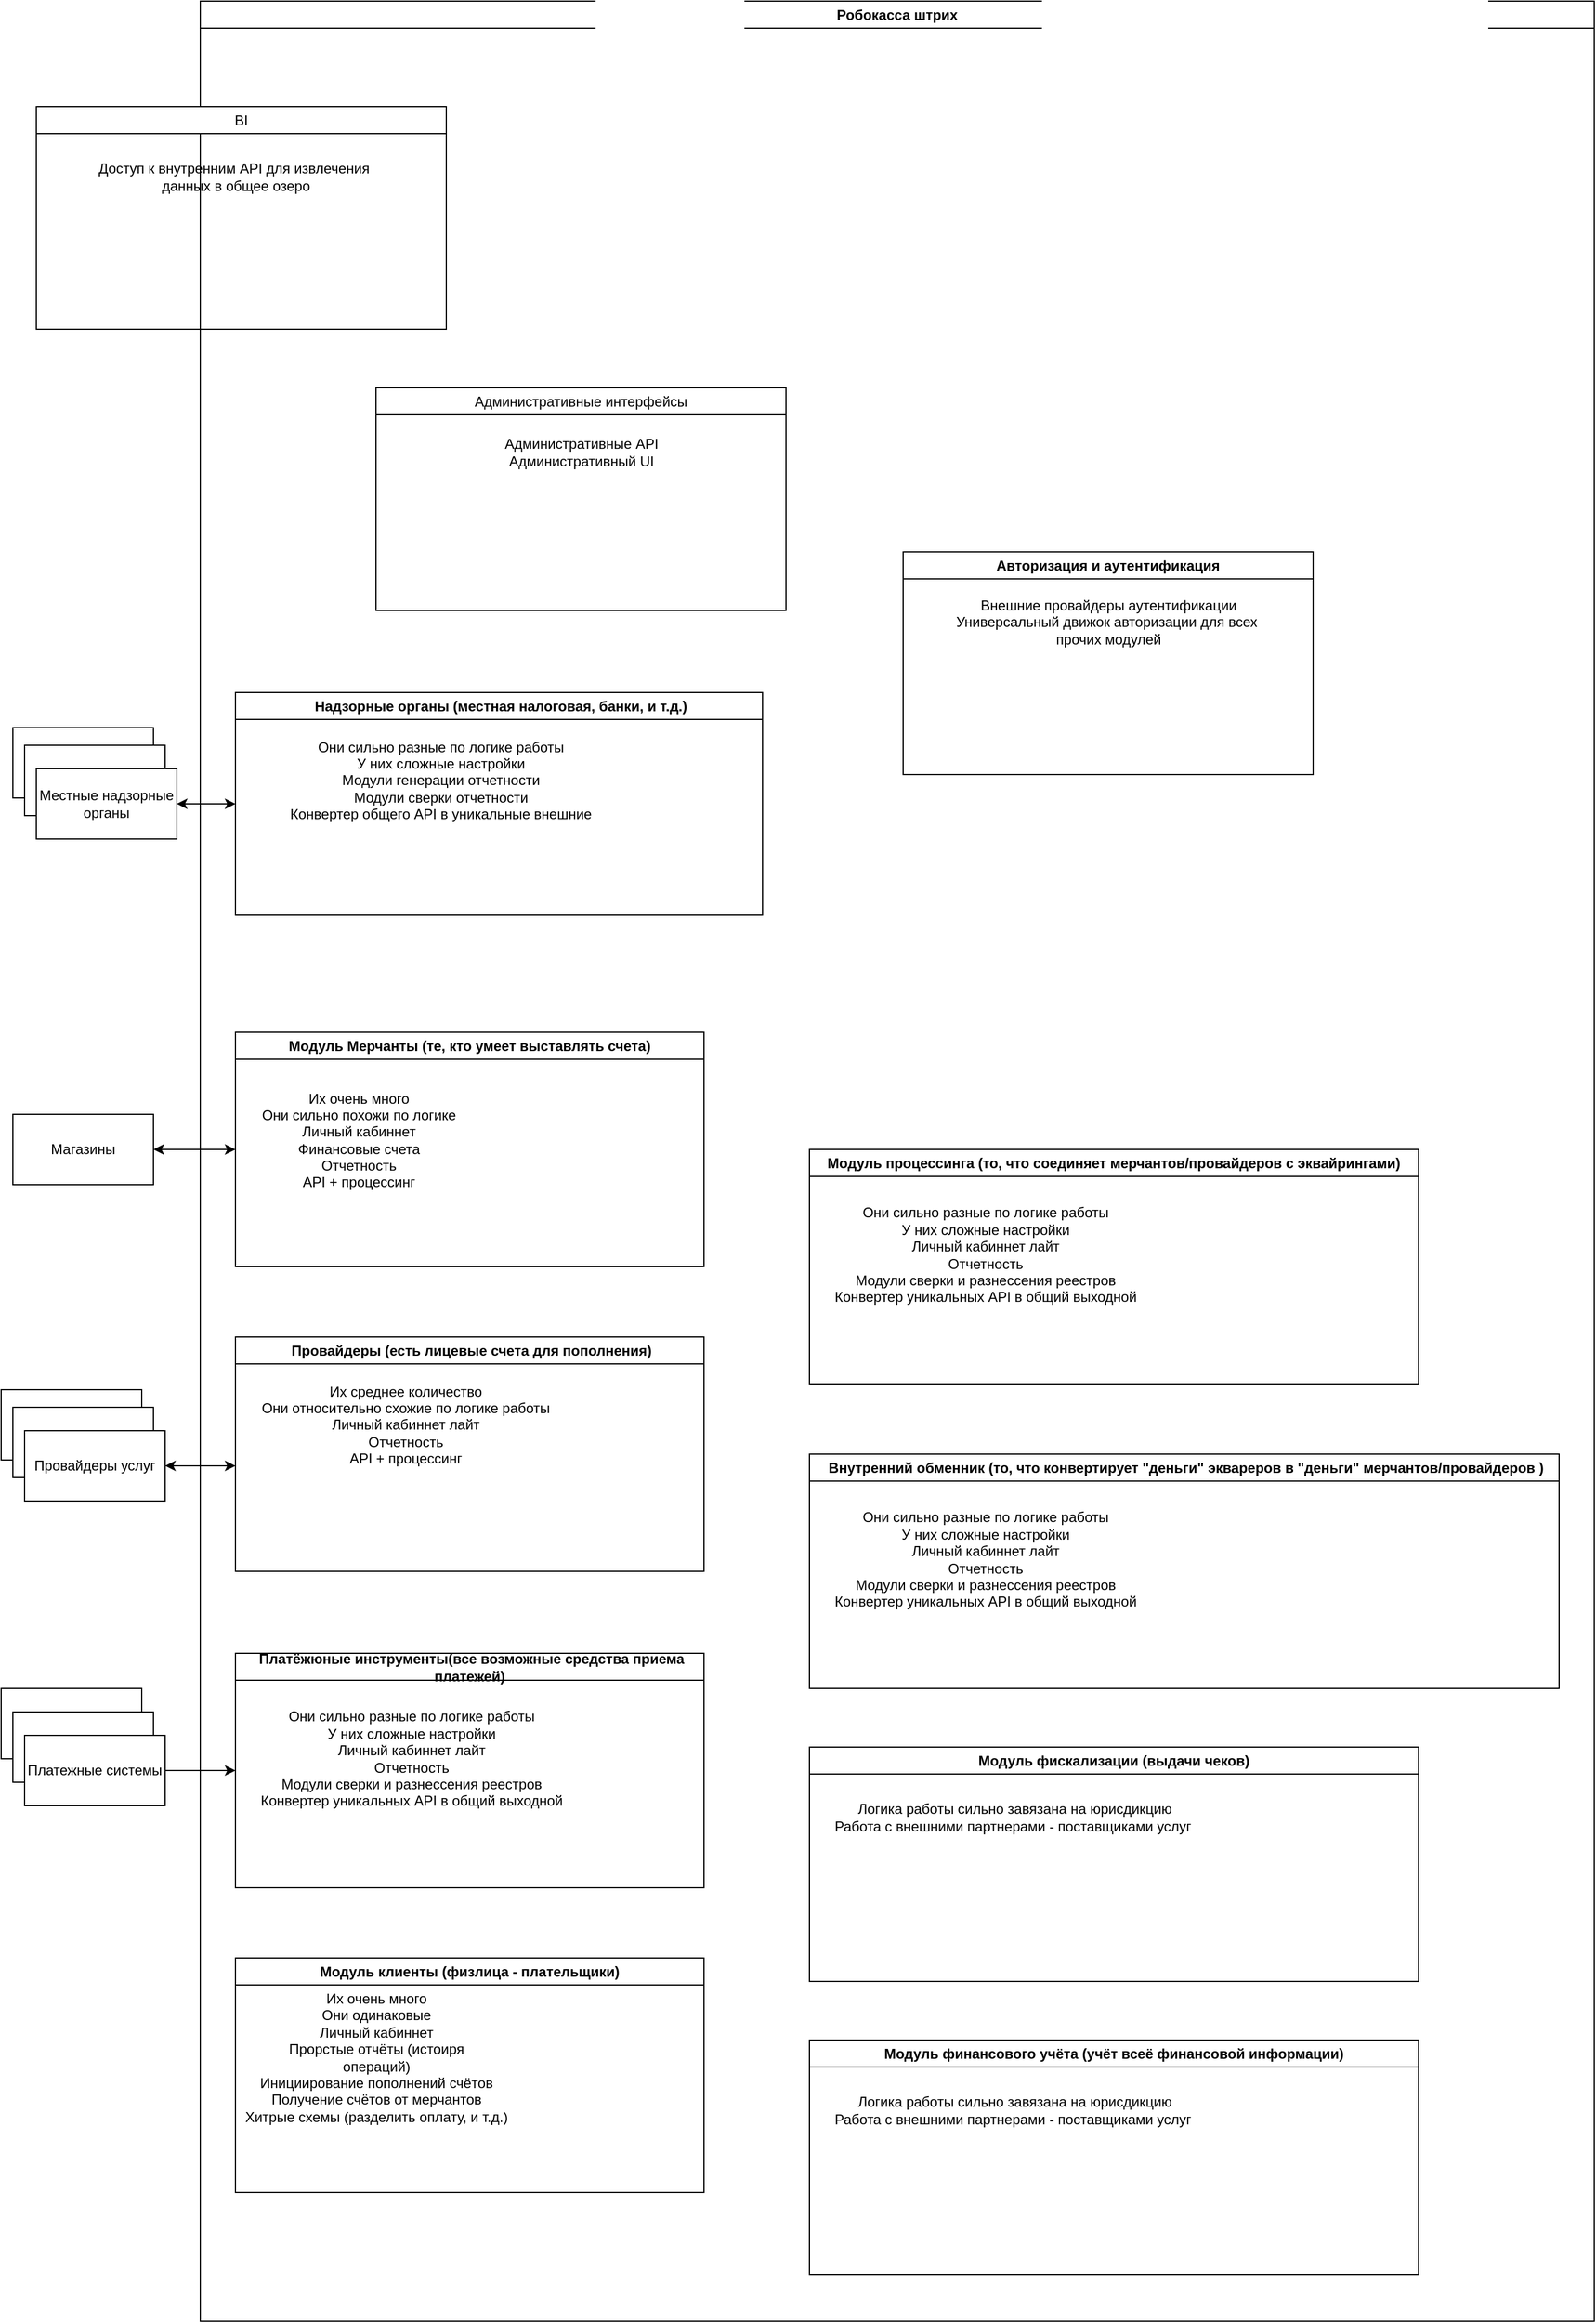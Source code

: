 <mxfile version="28.2.5">
  <diagram name="Page-1" id="c7558073-3199-34d8-9f00-42111426c3f3">
    <mxGraphModel dx="2715" dy="2569" grid="1" gridSize="10" guides="1" tooltips="1" connect="1" arrows="1" fold="1" page="1" pageScale="1" pageWidth="826" pageHeight="1169" background="none" math="0" shadow="0">
      <root>
        <mxCell id="0" />
        <mxCell id="1" parent="0" />
        <mxCell id="EwcPJpzdMDqNDcOes__M-96" value="Модуль Мерчанты (те, кто умеет выставлять счета)" style="swimlane;whiteSpace=wrap;html=1;" parent="1" vertex="1">
          <mxGeometry x="60" y="80" width="400" height="200" as="geometry" />
        </mxCell>
        <mxCell id="EwcPJpzdMDqNDcOes__M-97" value="&lt;div&gt;&lt;br&gt;&lt;/div&gt;&lt;div&gt;Их очень много&lt;/div&gt;&lt;div&gt;Они сильно похожи по логике&lt;/div&gt;Личный кабиннет&lt;div&gt;Финансовые счета&lt;/div&gt;&lt;div&gt;Отчетность&lt;/div&gt;&lt;div&gt;API + процессинг&lt;/div&gt;" style="text;html=1;align=center;verticalAlign=middle;resizable=0;points=[];autosize=1;strokeColor=none;fillColor=none;" parent="EwcPJpzdMDqNDcOes__M-96" vertex="1">
          <mxGeometry x="10" y="30" width="190" height="110" as="geometry" />
        </mxCell>
        <mxCell id="EwcPJpzdMDqNDcOes__M-99" value="&amp;nbsp;Провайдеры (есть лицевые счета для пополнения)" style="swimlane;whiteSpace=wrap;html=1;" parent="1" vertex="1">
          <mxGeometry x="60" y="340" width="400" height="200" as="geometry" />
        </mxCell>
        <mxCell id="EwcPJpzdMDqNDcOes__M-100" value="&lt;div&gt;Их среднее количество&lt;/div&gt;&lt;div&gt;Они относительно схожие по логике работы&lt;/div&gt;Личный кабиннет лайт&lt;div&gt;Отчетность&lt;/div&gt;&lt;div&gt;API + процессинг&lt;/div&gt;" style="text;html=1;align=center;verticalAlign=middle;resizable=0;points=[];autosize=1;strokeColor=none;fillColor=none;" parent="EwcPJpzdMDqNDcOes__M-99" vertex="1">
          <mxGeometry x="10" y="30" width="270" height="90" as="geometry" />
        </mxCell>
        <mxCell id="EwcPJpzdMDqNDcOes__M-101" value="&amp;nbsp;Платёжюные инструменты(все возможные средства приема платежей)" style="swimlane;whiteSpace=wrap;html=1;" parent="1" vertex="1">
          <mxGeometry x="60" y="610" width="400" height="200" as="geometry" />
        </mxCell>
        <mxCell id="EwcPJpzdMDqNDcOes__M-102" value="&lt;div&gt;&lt;span style=&quot;background-color: transparent; color: light-dark(rgb(0, 0, 0), rgb(255, 255, 255));&quot;&gt;Они сильно разные по логике работы&lt;/span&gt;&lt;/div&gt;&lt;div&gt;У них сложные настройки&lt;/div&gt;Личный кабиннет лайт&lt;div&gt;Отчетность&lt;/div&gt;&lt;div&gt;Модули сверки и разнессения реестров&lt;/div&gt;&lt;div&gt;Конвертер уникальных API в общий выходной&lt;/div&gt;" style="text;html=1;align=center;verticalAlign=middle;resizable=0;points=[];autosize=1;strokeColor=none;fillColor=none;" parent="EwcPJpzdMDqNDcOes__M-101" vertex="1">
          <mxGeometry x="10" y="40" width="280" height="100" as="geometry" />
        </mxCell>
        <mxCell id="EwcPJpzdMDqNDcOes__M-107" value="" style="rounded=0;whiteSpace=wrap;html=1;" parent="1" vertex="1">
          <mxGeometry x="-140" y="640" width="120" height="60" as="geometry" />
        </mxCell>
        <mxCell id="EwcPJpzdMDqNDcOes__M-108" value="" style="rounded=0;whiteSpace=wrap;html=1;" parent="1" vertex="1">
          <mxGeometry x="-130" y="660" width="120" height="60" as="geometry" />
        </mxCell>
        <mxCell id="EwcPJpzdMDqNDcOes__M-110" value="" style="edgeStyle=orthogonalEdgeStyle;rounded=0;orthogonalLoop=1;jettySize=auto;html=1;entryX=0;entryY=0.5;entryDx=0;entryDy=0;" parent="1" source="EwcPJpzdMDqNDcOes__M-109" target="EwcPJpzdMDqNDcOes__M-101" edge="1">
          <mxGeometry relative="1" as="geometry" />
        </mxCell>
        <mxCell id="EwcPJpzdMDqNDcOes__M-109" value="Платежные системы" style="rounded=0;whiteSpace=wrap;html=1;" parent="1" vertex="1">
          <mxGeometry x="-120" y="680" width="120" height="60" as="geometry" />
        </mxCell>
        <mxCell id="EwcPJpzdMDqNDcOes__M-111" value="" style="rounded=0;whiteSpace=wrap;html=1;" parent="1" vertex="1">
          <mxGeometry x="-140" y="385" width="120" height="60" as="geometry" />
        </mxCell>
        <mxCell id="EwcPJpzdMDqNDcOes__M-112" value="" style="rounded=0;whiteSpace=wrap;html=1;" parent="1" vertex="1">
          <mxGeometry x="-130" y="400" width="120" height="60" as="geometry" />
        </mxCell>
        <mxCell id="EwcPJpzdMDqNDcOes__M-113" value="Провайдеры услуг" style="rounded=0;whiteSpace=wrap;html=1;" parent="1" vertex="1">
          <mxGeometry x="-120" y="420" width="120" height="60" as="geometry" />
        </mxCell>
        <mxCell id="EwcPJpzdMDqNDcOes__M-115" value="" style="endArrow=classic;startArrow=classic;html=1;rounded=0;exitX=1;exitY=0.5;exitDx=0;exitDy=0;" parent="1" source="EwcPJpzdMDqNDcOes__M-113" edge="1">
          <mxGeometry width="50" height="50" relative="1" as="geometry">
            <mxPoint x="250" y="480" as="sourcePoint" />
            <mxPoint x="60" y="450" as="targetPoint" />
          </mxGeometry>
        </mxCell>
        <mxCell id="EwcPJpzdMDqNDcOes__M-116" value="Магазины" style="rounded=0;whiteSpace=wrap;html=1;" parent="1" vertex="1">
          <mxGeometry x="-130" y="150" width="120" height="60" as="geometry" />
        </mxCell>
        <mxCell id="EwcPJpzdMDqNDcOes__M-117" value="" style="endArrow=classic;startArrow=classic;html=1;rounded=0;exitX=1;exitY=0.5;exitDx=0;exitDy=0;entryX=0;entryY=0.5;entryDx=0;entryDy=0;" parent="1" source="EwcPJpzdMDqNDcOes__M-116" target="EwcPJpzdMDqNDcOes__M-96" edge="1">
          <mxGeometry width="50" height="50" relative="1" as="geometry">
            <mxPoint x="10" y="460" as="sourcePoint" />
            <mxPoint x="70" y="460" as="targetPoint" />
          </mxGeometry>
        </mxCell>
        <mxCell id="EwcPJpzdMDqNDcOes__M-122" value="&lt;span style=&quot;font-weight: 400; text-wrap-mode: nowrap;&quot;&gt;Административные интерфейсы&lt;/span&gt;" style="swimlane;whiteSpace=wrap;html=1;" parent="1" vertex="1">
          <mxGeometry x="180" y="-470" width="350" height="190" as="geometry" />
        </mxCell>
        <mxCell id="EwcPJpzdMDqNDcOes__M-123" value="Административные API&lt;div&gt;Административный UI&lt;/div&gt;" style="text;html=1;align=center;verticalAlign=middle;resizable=0;points=[];autosize=1;strokeColor=none;fillColor=none;" parent="EwcPJpzdMDqNDcOes__M-122" vertex="1">
          <mxGeometry x="100" y="35" width="150" height="40" as="geometry" />
        </mxCell>
        <mxCell id="EwcPJpzdMDqNDcOes__M-127" value="Робокасса штрих" style="swimlane;whiteSpace=wrap;html=1;" parent="1" vertex="1">
          <mxGeometry x="30" y="-800" width="1190" height="1980" as="geometry" />
        </mxCell>
        <mxCell id="EwcPJpzdMDqNDcOes__M-118" value="&amp;nbsp;Надзорные органы (местная налоговая, банки, и т.д.)" style="swimlane;whiteSpace=wrap;html=1;" parent="EwcPJpzdMDqNDcOes__M-127" vertex="1">
          <mxGeometry x="30" y="590" width="450" height="190" as="geometry" />
        </mxCell>
        <mxCell id="EwcPJpzdMDqNDcOes__M-119" value="&lt;div&gt;&lt;span style=&quot;background-color: transparent; color: light-dark(rgb(0, 0, 0), rgb(255, 255, 255));&quot;&gt;Они сильно разные по логике работы&lt;/span&gt;&lt;/div&gt;&lt;div&gt;У них сложные настройки&lt;/div&gt;&lt;div&gt;Модули генерации отчетности&lt;/div&gt;&lt;div&gt;Модули сверки отчетности&lt;/div&gt;&lt;div&gt;Конвертер общего API в уникальные внешние&lt;/div&gt;" style="text;html=1;align=center;verticalAlign=middle;resizable=0;points=[];autosize=1;strokeColor=none;fillColor=none;" parent="EwcPJpzdMDqNDcOes__M-118" vertex="1">
          <mxGeometry x="35" y="30" width="280" height="90" as="geometry" />
        </mxCell>
        <mxCell id="EwcPJpzdMDqNDcOes__M-124" value="&lt;span style=&quot;font-weight: 400; text-wrap-mode: nowrap;&quot;&gt;BI&lt;/span&gt;" style="swimlane;whiteSpace=wrap;html=1;" parent="EwcPJpzdMDqNDcOes__M-127" vertex="1">
          <mxGeometry x="-140" y="90" width="350" height="190" as="geometry" />
        </mxCell>
        <mxCell id="EwcPJpzdMDqNDcOes__M-126" value="Доступ к внутренним API для извлечения&amp;nbsp;&lt;div&gt;данных в общее озеро&lt;/div&gt;" style="text;html=1;align=center;verticalAlign=middle;resizable=0;points=[];autosize=1;strokeColor=none;fillColor=none;" parent="EwcPJpzdMDqNDcOes__M-124" vertex="1">
          <mxGeometry x="40" y="40" width="260" height="40" as="geometry" />
        </mxCell>
        <mxCell id="EwcPJpzdMDqNDcOes__M-105" value="&amp;nbsp;Внутренний обменник (то, что конвертирует &quot;деньги&quot; эквареров в &quot;деньги&quot; мерчантов/провайдеров )" style="swimlane;whiteSpace=wrap;html=1;" parent="EwcPJpzdMDqNDcOes__M-127" vertex="1">
          <mxGeometry x="520" y="1240" width="640" height="200" as="geometry" />
        </mxCell>
        <mxCell id="EwcPJpzdMDqNDcOes__M-106" value="&lt;div&gt;&lt;span style=&quot;background-color: transparent; color: light-dark(rgb(0, 0, 0), rgb(255, 255, 255));&quot;&gt;Они сильно разные по логике работы&lt;/span&gt;&lt;/div&gt;&lt;div&gt;У них сложные настройки&lt;/div&gt;Личный кабиннет лайт&lt;div&gt;Отчетность&lt;/div&gt;&lt;div&gt;Модули сверки и разнессения реестров&lt;/div&gt;&lt;div&gt;Конвертер уникальных API в общий выходной&lt;/div&gt;" style="text;html=1;align=center;verticalAlign=middle;resizable=0;points=[];autosize=1;strokeColor=none;fillColor=none;" parent="EwcPJpzdMDqNDcOes__M-105" vertex="1">
          <mxGeometry x="10" y="40" width="280" height="100" as="geometry" />
        </mxCell>
        <mxCell id="EwcPJpzdMDqNDcOes__M-103" value="Модуль процессинга (то, что соединяет мерчантов/провайдеров с эквайрингами)" style="swimlane;whiteSpace=wrap;html=1;" parent="EwcPJpzdMDqNDcOes__M-127" vertex="1">
          <mxGeometry x="520" y="980" width="520" height="200" as="geometry" />
        </mxCell>
        <mxCell id="EwcPJpzdMDqNDcOes__M-104" value="&lt;div&gt;&lt;span style=&quot;background-color: transparent; color: light-dark(rgb(0, 0, 0), rgb(255, 255, 255));&quot;&gt;Они сильно разные по логике работы&lt;/span&gt;&lt;/div&gt;&lt;div&gt;У них сложные настройки&lt;/div&gt;Личный кабиннет лайт&lt;div&gt;Отчетность&lt;/div&gt;&lt;div&gt;Модули сверки и разнессения реестров&lt;/div&gt;&lt;div&gt;Конвертер уникальных API в общий выходной&lt;/div&gt;" style="text;html=1;align=center;verticalAlign=middle;resizable=0;points=[];autosize=1;strokeColor=none;fillColor=none;" parent="EwcPJpzdMDqNDcOes__M-103" vertex="1">
          <mxGeometry x="10" y="40" width="280" height="100" as="geometry" />
        </mxCell>
        <mxCell id="EwcPJpzdMDqNDcOes__M-120" value="Авторизация и аутентификация" style="swimlane;whiteSpace=wrap;html=1;" parent="EwcPJpzdMDqNDcOes__M-127" vertex="1">
          <mxGeometry x="600" y="470" width="350" height="190" as="geometry" />
        </mxCell>
        <mxCell id="EwcPJpzdMDqNDcOes__M-121" value="Внешние провайдеры аутентификации&lt;div&gt;Универсальный движок авторизации для всех&amp;nbsp;&lt;/div&gt;&lt;div&gt;прочих модулей&lt;/div&gt;" style="text;html=1;align=center;verticalAlign=middle;resizable=0;points=[];autosize=1;strokeColor=none;fillColor=none;" parent="EwcPJpzdMDqNDcOes__M-120" vertex="1">
          <mxGeometry x="35" y="30" width="280" height="60" as="geometry" />
        </mxCell>
        <mxCell id="CoD8RWRZb0lw4X5uB_T0-1" value="Модуль клиенты (физлица - плательщики)" style="swimlane;whiteSpace=wrap;html=1;" vertex="1" parent="EwcPJpzdMDqNDcOes__M-127">
          <mxGeometry x="30" y="1670" width="400" height="200" as="geometry" />
        </mxCell>
        <mxCell id="CoD8RWRZb0lw4X5uB_T0-2" value="&lt;div&gt;&lt;span style=&quot;background-color: transparent; color: light-dark(rgb(0, 0, 0), rgb(255, 255, 255));&quot;&gt;Их очень много&lt;/span&gt;&lt;/div&gt;&lt;div&gt;Они одинаковые&lt;/div&gt;Личный кабиннет&lt;div&gt;Прорстые отчёты (истоиря&lt;/div&gt;&lt;div&gt;операций)&lt;/div&gt;&lt;div&gt;Инициирование пополнений счётов&lt;/div&gt;&lt;div&gt;Получение счётов от мерчантов&lt;/div&gt;&lt;div&gt;Хитрые схемы (разделить оплату, и т.д.)&lt;/div&gt;" style="text;html=1;align=center;verticalAlign=middle;resizable=0;points=[];autosize=1;strokeColor=none;fillColor=none;" vertex="1" parent="CoD8RWRZb0lw4X5uB_T0-1">
          <mxGeometry x="-5" y="20" width="250" height="130" as="geometry" />
        </mxCell>
        <mxCell id="CoD8RWRZb0lw4X5uB_T0-3" value="Модуль фискализации (выдачи чеков)" style="swimlane;whiteSpace=wrap;html=1;" vertex="1" parent="EwcPJpzdMDqNDcOes__M-127">
          <mxGeometry x="520" y="1490" width="520" height="200" as="geometry" />
        </mxCell>
        <mxCell id="CoD8RWRZb0lw4X5uB_T0-4" value="&lt;div&gt;Логика работы сильно завязана на юрисдикцию&lt;/div&gt;&lt;div&gt;Работа с внешними партнерами - поставщиками услуг&amp;nbsp;&lt;/div&gt;" style="text;html=1;align=center;verticalAlign=middle;resizable=0;points=[];autosize=1;strokeColor=none;fillColor=none;" vertex="1" parent="CoD8RWRZb0lw4X5uB_T0-3">
          <mxGeometry x="10" y="40" width="330" height="40" as="geometry" />
        </mxCell>
        <mxCell id="CoD8RWRZb0lw4X5uB_T0-5" value="Модуль финансового учёта (учёт всеё финансовой информации)" style="swimlane;whiteSpace=wrap;html=1;" vertex="1" parent="EwcPJpzdMDqNDcOes__M-127">
          <mxGeometry x="520" y="1740" width="520" height="200" as="geometry" />
        </mxCell>
        <mxCell id="CoD8RWRZb0lw4X5uB_T0-6" value="&lt;div&gt;Логика работы сильно завязана на юрисдикцию&lt;/div&gt;&lt;div&gt;Работа с внешними партнерами - поставщиками услуг&amp;nbsp;&lt;/div&gt;" style="text;html=1;align=center;verticalAlign=middle;resizable=0;points=[];autosize=1;strokeColor=none;fillColor=none;" vertex="1" parent="CoD8RWRZb0lw4X5uB_T0-5">
          <mxGeometry x="10" y="40" width="330" height="40" as="geometry" />
        </mxCell>
        <mxCell id="EwcPJpzdMDqNDcOes__M-128" value="" style="rounded=0;whiteSpace=wrap;html=1;" parent="1" vertex="1">
          <mxGeometry x="-130" y="-180" width="120" height="60" as="geometry" />
        </mxCell>
        <mxCell id="EwcPJpzdMDqNDcOes__M-129" value="" style="rounded=0;whiteSpace=wrap;html=1;" parent="1" vertex="1">
          <mxGeometry x="-120" y="-165" width="120" height="60" as="geometry" />
        </mxCell>
        <mxCell id="EwcPJpzdMDqNDcOes__M-130" value="Местные надзорные органы" style="rounded=0;whiteSpace=wrap;html=1;" parent="1" vertex="1">
          <mxGeometry x="-110" y="-145" width="120" height="60" as="geometry" />
        </mxCell>
        <mxCell id="EwcPJpzdMDqNDcOes__M-131" value="" style="endArrow=classic;startArrow=classic;html=1;rounded=0;entryX=1;entryY=0.5;entryDx=0;entryDy=0;exitX=0;exitY=0.5;exitDx=0;exitDy=0;" parent="1" source="EwcPJpzdMDqNDcOes__M-118" target="EwcPJpzdMDqNDcOes__M-130" edge="1">
          <mxGeometry width="50" height="50" relative="1" as="geometry">
            <mxPoint x="490" y="210" as="sourcePoint" />
            <mxPoint x="540" y="160" as="targetPoint" />
          </mxGeometry>
        </mxCell>
      </root>
    </mxGraphModel>
  </diagram>
</mxfile>
